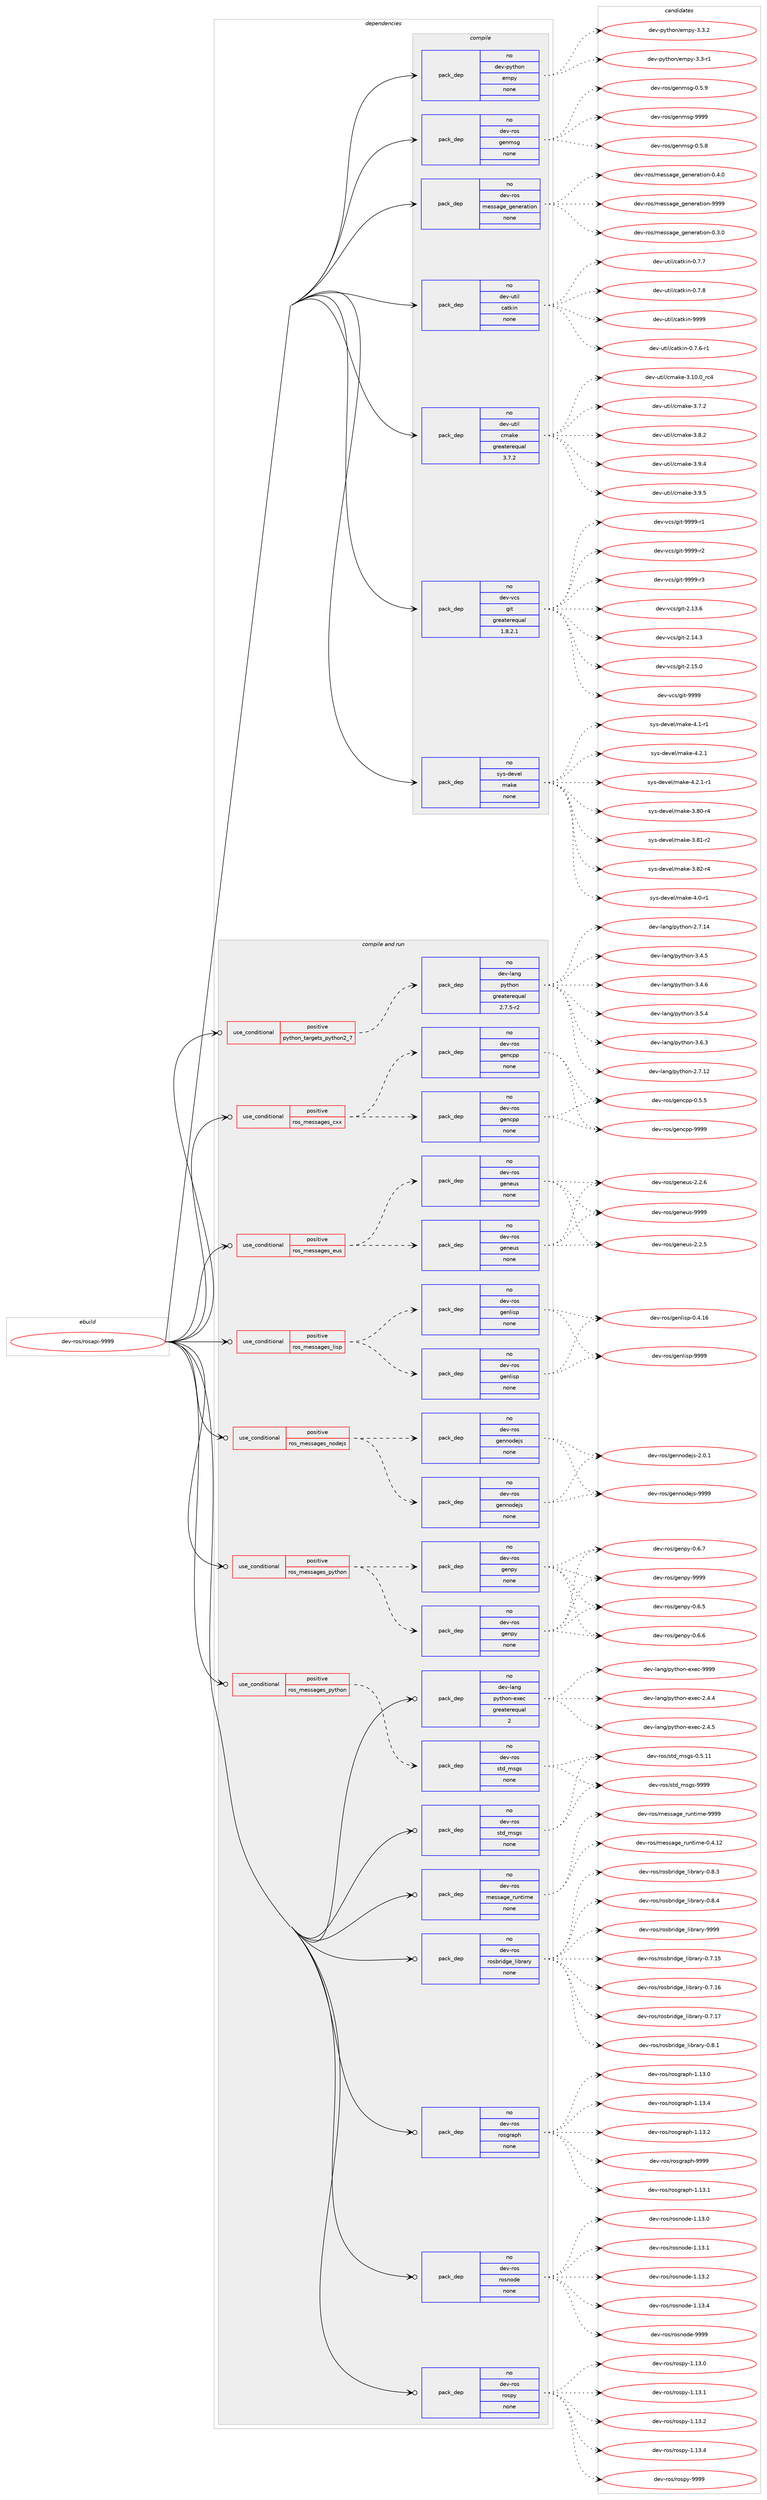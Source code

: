 digraph prolog {

# *************
# Graph options
# *************

newrank=true;
concentrate=true;
compound=true;
graph [rankdir=LR,fontname=Helvetica,fontsize=10,ranksep=1.5];#, ranksep=2.5, nodesep=0.2];
edge  [arrowhead=vee];
node  [fontname=Helvetica,fontsize=10];

# **********
# The ebuild
# **********

subgraph cluster_leftcol {
color=gray;
rank=same;
label=<<i>ebuild</i>>;
id [label="dev-ros/rosapi-9999", color=red, width=4, href="../dev-ros/rosapi-9999.svg"];
}

# ****************
# The dependencies
# ****************

subgraph cluster_midcol {
color=gray;
label=<<i>dependencies</i>>;
subgraph cluster_compile {
fillcolor="#eeeeee";
style=filled;
label=<<i>compile</i>>;
subgraph pack157725 {
dependency208064 [label=<<TABLE BORDER="0" CELLBORDER="1" CELLSPACING="0" CELLPADDING="4" WIDTH="220"><TR><TD ROWSPAN="6" CELLPADDING="30">pack_dep</TD></TR><TR><TD WIDTH="110">no</TD></TR><TR><TD>dev-python</TD></TR><TR><TD>empy</TD></TR><TR><TD>none</TD></TR><TR><TD></TD></TR></TABLE>>, shape=none, color=blue];
}
id:e -> dependency208064:w [weight=20,style="solid",arrowhead="vee"];
subgraph pack157726 {
dependency208065 [label=<<TABLE BORDER="0" CELLBORDER="1" CELLSPACING="0" CELLPADDING="4" WIDTH="220"><TR><TD ROWSPAN="6" CELLPADDING="30">pack_dep</TD></TR><TR><TD WIDTH="110">no</TD></TR><TR><TD>dev-ros</TD></TR><TR><TD>genmsg</TD></TR><TR><TD>none</TD></TR><TR><TD></TD></TR></TABLE>>, shape=none, color=blue];
}
id:e -> dependency208065:w [weight=20,style="solid",arrowhead="vee"];
subgraph pack157727 {
dependency208066 [label=<<TABLE BORDER="0" CELLBORDER="1" CELLSPACING="0" CELLPADDING="4" WIDTH="220"><TR><TD ROWSPAN="6" CELLPADDING="30">pack_dep</TD></TR><TR><TD WIDTH="110">no</TD></TR><TR><TD>dev-ros</TD></TR><TR><TD>message_generation</TD></TR><TR><TD>none</TD></TR><TR><TD></TD></TR></TABLE>>, shape=none, color=blue];
}
id:e -> dependency208066:w [weight=20,style="solid",arrowhead="vee"];
subgraph pack157728 {
dependency208067 [label=<<TABLE BORDER="0" CELLBORDER="1" CELLSPACING="0" CELLPADDING="4" WIDTH="220"><TR><TD ROWSPAN="6" CELLPADDING="30">pack_dep</TD></TR><TR><TD WIDTH="110">no</TD></TR><TR><TD>dev-util</TD></TR><TR><TD>catkin</TD></TR><TR><TD>none</TD></TR><TR><TD></TD></TR></TABLE>>, shape=none, color=blue];
}
id:e -> dependency208067:w [weight=20,style="solid",arrowhead="vee"];
subgraph pack157729 {
dependency208068 [label=<<TABLE BORDER="0" CELLBORDER="1" CELLSPACING="0" CELLPADDING="4" WIDTH="220"><TR><TD ROWSPAN="6" CELLPADDING="30">pack_dep</TD></TR><TR><TD WIDTH="110">no</TD></TR><TR><TD>dev-util</TD></TR><TR><TD>cmake</TD></TR><TR><TD>greaterequal</TD></TR><TR><TD>3.7.2</TD></TR></TABLE>>, shape=none, color=blue];
}
id:e -> dependency208068:w [weight=20,style="solid",arrowhead="vee"];
subgraph pack157730 {
dependency208069 [label=<<TABLE BORDER="0" CELLBORDER="1" CELLSPACING="0" CELLPADDING="4" WIDTH="220"><TR><TD ROWSPAN="6" CELLPADDING="30">pack_dep</TD></TR><TR><TD WIDTH="110">no</TD></TR><TR><TD>dev-vcs</TD></TR><TR><TD>git</TD></TR><TR><TD>greaterequal</TD></TR><TR><TD>1.8.2.1</TD></TR></TABLE>>, shape=none, color=blue];
}
id:e -> dependency208069:w [weight=20,style="solid",arrowhead="vee"];
subgraph pack157731 {
dependency208070 [label=<<TABLE BORDER="0" CELLBORDER="1" CELLSPACING="0" CELLPADDING="4" WIDTH="220"><TR><TD ROWSPAN="6" CELLPADDING="30">pack_dep</TD></TR><TR><TD WIDTH="110">no</TD></TR><TR><TD>sys-devel</TD></TR><TR><TD>make</TD></TR><TR><TD>none</TD></TR><TR><TD></TD></TR></TABLE>>, shape=none, color=blue];
}
id:e -> dependency208070:w [weight=20,style="solid",arrowhead="vee"];
}
subgraph cluster_compileandrun {
fillcolor="#eeeeee";
style=filled;
label=<<i>compile and run</i>>;
subgraph cond46352 {
dependency208071 [label=<<TABLE BORDER="0" CELLBORDER="1" CELLSPACING="0" CELLPADDING="4"><TR><TD ROWSPAN="3" CELLPADDING="10">use_conditional</TD></TR><TR><TD>positive</TD></TR><TR><TD>python_targets_python2_7</TD></TR></TABLE>>, shape=none, color=red];
subgraph pack157732 {
dependency208072 [label=<<TABLE BORDER="0" CELLBORDER="1" CELLSPACING="0" CELLPADDING="4" WIDTH="220"><TR><TD ROWSPAN="6" CELLPADDING="30">pack_dep</TD></TR><TR><TD WIDTH="110">no</TD></TR><TR><TD>dev-lang</TD></TR><TR><TD>python</TD></TR><TR><TD>greaterequal</TD></TR><TR><TD>2.7.5-r2</TD></TR></TABLE>>, shape=none, color=blue];
}
dependency208071:e -> dependency208072:w [weight=20,style="dashed",arrowhead="vee"];
}
id:e -> dependency208071:w [weight=20,style="solid",arrowhead="odotvee"];
subgraph cond46353 {
dependency208073 [label=<<TABLE BORDER="0" CELLBORDER="1" CELLSPACING="0" CELLPADDING="4"><TR><TD ROWSPAN="3" CELLPADDING="10">use_conditional</TD></TR><TR><TD>positive</TD></TR><TR><TD>ros_messages_cxx</TD></TR></TABLE>>, shape=none, color=red];
subgraph pack157733 {
dependency208074 [label=<<TABLE BORDER="0" CELLBORDER="1" CELLSPACING="0" CELLPADDING="4" WIDTH="220"><TR><TD ROWSPAN="6" CELLPADDING="30">pack_dep</TD></TR><TR><TD WIDTH="110">no</TD></TR><TR><TD>dev-ros</TD></TR><TR><TD>gencpp</TD></TR><TR><TD>none</TD></TR><TR><TD></TD></TR></TABLE>>, shape=none, color=blue];
}
dependency208073:e -> dependency208074:w [weight=20,style="dashed",arrowhead="vee"];
subgraph pack157734 {
dependency208075 [label=<<TABLE BORDER="0" CELLBORDER="1" CELLSPACING="0" CELLPADDING="4" WIDTH="220"><TR><TD ROWSPAN="6" CELLPADDING="30">pack_dep</TD></TR><TR><TD WIDTH="110">no</TD></TR><TR><TD>dev-ros</TD></TR><TR><TD>gencpp</TD></TR><TR><TD>none</TD></TR><TR><TD></TD></TR></TABLE>>, shape=none, color=blue];
}
dependency208073:e -> dependency208075:w [weight=20,style="dashed",arrowhead="vee"];
}
id:e -> dependency208073:w [weight=20,style="solid",arrowhead="odotvee"];
subgraph cond46354 {
dependency208076 [label=<<TABLE BORDER="0" CELLBORDER="1" CELLSPACING="0" CELLPADDING="4"><TR><TD ROWSPAN="3" CELLPADDING="10">use_conditional</TD></TR><TR><TD>positive</TD></TR><TR><TD>ros_messages_eus</TD></TR></TABLE>>, shape=none, color=red];
subgraph pack157735 {
dependency208077 [label=<<TABLE BORDER="0" CELLBORDER="1" CELLSPACING="0" CELLPADDING="4" WIDTH="220"><TR><TD ROWSPAN="6" CELLPADDING="30">pack_dep</TD></TR><TR><TD WIDTH="110">no</TD></TR><TR><TD>dev-ros</TD></TR><TR><TD>geneus</TD></TR><TR><TD>none</TD></TR><TR><TD></TD></TR></TABLE>>, shape=none, color=blue];
}
dependency208076:e -> dependency208077:w [weight=20,style="dashed",arrowhead="vee"];
subgraph pack157736 {
dependency208078 [label=<<TABLE BORDER="0" CELLBORDER="1" CELLSPACING="0" CELLPADDING="4" WIDTH="220"><TR><TD ROWSPAN="6" CELLPADDING="30">pack_dep</TD></TR><TR><TD WIDTH="110">no</TD></TR><TR><TD>dev-ros</TD></TR><TR><TD>geneus</TD></TR><TR><TD>none</TD></TR><TR><TD></TD></TR></TABLE>>, shape=none, color=blue];
}
dependency208076:e -> dependency208078:w [weight=20,style="dashed",arrowhead="vee"];
}
id:e -> dependency208076:w [weight=20,style="solid",arrowhead="odotvee"];
subgraph cond46355 {
dependency208079 [label=<<TABLE BORDER="0" CELLBORDER="1" CELLSPACING="0" CELLPADDING="4"><TR><TD ROWSPAN="3" CELLPADDING="10">use_conditional</TD></TR><TR><TD>positive</TD></TR><TR><TD>ros_messages_lisp</TD></TR></TABLE>>, shape=none, color=red];
subgraph pack157737 {
dependency208080 [label=<<TABLE BORDER="0" CELLBORDER="1" CELLSPACING="0" CELLPADDING="4" WIDTH="220"><TR><TD ROWSPAN="6" CELLPADDING="30">pack_dep</TD></TR><TR><TD WIDTH="110">no</TD></TR><TR><TD>dev-ros</TD></TR><TR><TD>genlisp</TD></TR><TR><TD>none</TD></TR><TR><TD></TD></TR></TABLE>>, shape=none, color=blue];
}
dependency208079:e -> dependency208080:w [weight=20,style="dashed",arrowhead="vee"];
subgraph pack157738 {
dependency208081 [label=<<TABLE BORDER="0" CELLBORDER="1" CELLSPACING="0" CELLPADDING="4" WIDTH="220"><TR><TD ROWSPAN="6" CELLPADDING="30">pack_dep</TD></TR><TR><TD WIDTH="110">no</TD></TR><TR><TD>dev-ros</TD></TR><TR><TD>genlisp</TD></TR><TR><TD>none</TD></TR><TR><TD></TD></TR></TABLE>>, shape=none, color=blue];
}
dependency208079:e -> dependency208081:w [weight=20,style="dashed",arrowhead="vee"];
}
id:e -> dependency208079:w [weight=20,style="solid",arrowhead="odotvee"];
subgraph cond46356 {
dependency208082 [label=<<TABLE BORDER="0" CELLBORDER="1" CELLSPACING="0" CELLPADDING="4"><TR><TD ROWSPAN="3" CELLPADDING="10">use_conditional</TD></TR><TR><TD>positive</TD></TR><TR><TD>ros_messages_nodejs</TD></TR></TABLE>>, shape=none, color=red];
subgraph pack157739 {
dependency208083 [label=<<TABLE BORDER="0" CELLBORDER="1" CELLSPACING="0" CELLPADDING="4" WIDTH="220"><TR><TD ROWSPAN="6" CELLPADDING="30">pack_dep</TD></TR><TR><TD WIDTH="110">no</TD></TR><TR><TD>dev-ros</TD></TR><TR><TD>gennodejs</TD></TR><TR><TD>none</TD></TR><TR><TD></TD></TR></TABLE>>, shape=none, color=blue];
}
dependency208082:e -> dependency208083:w [weight=20,style="dashed",arrowhead="vee"];
subgraph pack157740 {
dependency208084 [label=<<TABLE BORDER="0" CELLBORDER="1" CELLSPACING="0" CELLPADDING="4" WIDTH="220"><TR><TD ROWSPAN="6" CELLPADDING="30">pack_dep</TD></TR><TR><TD WIDTH="110">no</TD></TR><TR><TD>dev-ros</TD></TR><TR><TD>gennodejs</TD></TR><TR><TD>none</TD></TR><TR><TD></TD></TR></TABLE>>, shape=none, color=blue];
}
dependency208082:e -> dependency208084:w [weight=20,style="dashed",arrowhead="vee"];
}
id:e -> dependency208082:w [weight=20,style="solid",arrowhead="odotvee"];
subgraph cond46357 {
dependency208085 [label=<<TABLE BORDER="0" CELLBORDER="1" CELLSPACING="0" CELLPADDING="4"><TR><TD ROWSPAN="3" CELLPADDING="10">use_conditional</TD></TR><TR><TD>positive</TD></TR><TR><TD>ros_messages_python</TD></TR></TABLE>>, shape=none, color=red];
subgraph pack157741 {
dependency208086 [label=<<TABLE BORDER="0" CELLBORDER="1" CELLSPACING="0" CELLPADDING="4" WIDTH="220"><TR><TD ROWSPAN="6" CELLPADDING="30">pack_dep</TD></TR><TR><TD WIDTH="110">no</TD></TR><TR><TD>dev-ros</TD></TR><TR><TD>genpy</TD></TR><TR><TD>none</TD></TR><TR><TD></TD></TR></TABLE>>, shape=none, color=blue];
}
dependency208085:e -> dependency208086:w [weight=20,style="dashed",arrowhead="vee"];
subgraph pack157742 {
dependency208087 [label=<<TABLE BORDER="0" CELLBORDER="1" CELLSPACING="0" CELLPADDING="4" WIDTH="220"><TR><TD ROWSPAN="6" CELLPADDING="30">pack_dep</TD></TR><TR><TD WIDTH="110">no</TD></TR><TR><TD>dev-ros</TD></TR><TR><TD>genpy</TD></TR><TR><TD>none</TD></TR><TR><TD></TD></TR></TABLE>>, shape=none, color=blue];
}
dependency208085:e -> dependency208087:w [weight=20,style="dashed",arrowhead="vee"];
}
id:e -> dependency208085:w [weight=20,style="solid",arrowhead="odotvee"];
subgraph cond46358 {
dependency208088 [label=<<TABLE BORDER="0" CELLBORDER="1" CELLSPACING="0" CELLPADDING="4"><TR><TD ROWSPAN="3" CELLPADDING="10">use_conditional</TD></TR><TR><TD>positive</TD></TR><TR><TD>ros_messages_python</TD></TR></TABLE>>, shape=none, color=red];
subgraph pack157743 {
dependency208089 [label=<<TABLE BORDER="0" CELLBORDER="1" CELLSPACING="0" CELLPADDING="4" WIDTH="220"><TR><TD ROWSPAN="6" CELLPADDING="30">pack_dep</TD></TR><TR><TD WIDTH="110">no</TD></TR><TR><TD>dev-ros</TD></TR><TR><TD>std_msgs</TD></TR><TR><TD>none</TD></TR><TR><TD></TD></TR></TABLE>>, shape=none, color=blue];
}
dependency208088:e -> dependency208089:w [weight=20,style="dashed",arrowhead="vee"];
}
id:e -> dependency208088:w [weight=20,style="solid",arrowhead="odotvee"];
subgraph pack157744 {
dependency208090 [label=<<TABLE BORDER="0" CELLBORDER="1" CELLSPACING="0" CELLPADDING="4" WIDTH="220"><TR><TD ROWSPAN="6" CELLPADDING="30">pack_dep</TD></TR><TR><TD WIDTH="110">no</TD></TR><TR><TD>dev-lang</TD></TR><TR><TD>python-exec</TD></TR><TR><TD>greaterequal</TD></TR><TR><TD>2</TD></TR></TABLE>>, shape=none, color=blue];
}
id:e -> dependency208090:w [weight=20,style="solid",arrowhead="odotvee"];
subgraph pack157745 {
dependency208091 [label=<<TABLE BORDER="0" CELLBORDER="1" CELLSPACING="0" CELLPADDING="4" WIDTH="220"><TR><TD ROWSPAN="6" CELLPADDING="30">pack_dep</TD></TR><TR><TD WIDTH="110">no</TD></TR><TR><TD>dev-ros</TD></TR><TR><TD>message_runtime</TD></TR><TR><TD>none</TD></TR><TR><TD></TD></TR></TABLE>>, shape=none, color=blue];
}
id:e -> dependency208091:w [weight=20,style="solid",arrowhead="odotvee"];
subgraph pack157746 {
dependency208092 [label=<<TABLE BORDER="0" CELLBORDER="1" CELLSPACING="0" CELLPADDING="4" WIDTH="220"><TR><TD ROWSPAN="6" CELLPADDING="30">pack_dep</TD></TR><TR><TD WIDTH="110">no</TD></TR><TR><TD>dev-ros</TD></TR><TR><TD>rosbridge_library</TD></TR><TR><TD>none</TD></TR><TR><TD></TD></TR></TABLE>>, shape=none, color=blue];
}
id:e -> dependency208092:w [weight=20,style="solid",arrowhead="odotvee"];
subgraph pack157747 {
dependency208093 [label=<<TABLE BORDER="0" CELLBORDER="1" CELLSPACING="0" CELLPADDING="4" WIDTH="220"><TR><TD ROWSPAN="6" CELLPADDING="30">pack_dep</TD></TR><TR><TD WIDTH="110">no</TD></TR><TR><TD>dev-ros</TD></TR><TR><TD>rosgraph</TD></TR><TR><TD>none</TD></TR><TR><TD></TD></TR></TABLE>>, shape=none, color=blue];
}
id:e -> dependency208093:w [weight=20,style="solid",arrowhead="odotvee"];
subgraph pack157748 {
dependency208094 [label=<<TABLE BORDER="0" CELLBORDER="1" CELLSPACING="0" CELLPADDING="4" WIDTH="220"><TR><TD ROWSPAN="6" CELLPADDING="30">pack_dep</TD></TR><TR><TD WIDTH="110">no</TD></TR><TR><TD>dev-ros</TD></TR><TR><TD>rosnode</TD></TR><TR><TD>none</TD></TR><TR><TD></TD></TR></TABLE>>, shape=none, color=blue];
}
id:e -> dependency208094:w [weight=20,style="solid",arrowhead="odotvee"];
subgraph pack157749 {
dependency208095 [label=<<TABLE BORDER="0" CELLBORDER="1" CELLSPACING="0" CELLPADDING="4" WIDTH="220"><TR><TD ROWSPAN="6" CELLPADDING="30">pack_dep</TD></TR><TR><TD WIDTH="110">no</TD></TR><TR><TD>dev-ros</TD></TR><TR><TD>rospy</TD></TR><TR><TD>none</TD></TR><TR><TD></TD></TR></TABLE>>, shape=none, color=blue];
}
id:e -> dependency208095:w [weight=20,style="solid",arrowhead="odotvee"];
subgraph pack157750 {
dependency208096 [label=<<TABLE BORDER="0" CELLBORDER="1" CELLSPACING="0" CELLPADDING="4" WIDTH="220"><TR><TD ROWSPAN="6" CELLPADDING="30">pack_dep</TD></TR><TR><TD WIDTH="110">no</TD></TR><TR><TD>dev-ros</TD></TR><TR><TD>std_msgs</TD></TR><TR><TD>none</TD></TR><TR><TD></TD></TR></TABLE>>, shape=none, color=blue];
}
id:e -> dependency208096:w [weight=20,style="solid",arrowhead="odotvee"];
}
subgraph cluster_run {
fillcolor="#eeeeee";
style=filled;
label=<<i>run</i>>;
}
}

# **************
# The candidates
# **************

subgraph cluster_choices {
rank=same;
color=gray;
label=<<i>candidates</i>>;

subgraph choice157725 {
color=black;
nodesep=1;
choice1001011184511212111610411111047101109112121455146514511449 [label="dev-python/empy-3.3-r1", color=red, width=4,href="../dev-python/empy-3.3-r1.svg"];
choice1001011184511212111610411111047101109112121455146514650 [label="dev-python/empy-3.3.2", color=red, width=4,href="../dev-python/empy-3.3.2.svg"];
dependency208064:e -> choice1001011184511212111610411111047101109112121455146514511449:w [style=dotted,weight="100"];
dependency208064:e -> choice1001011184511212111610411111047101109112121455146514650:w [style=dotted,weight="100"];
}
subgraph choice157726 {
color=black;
nodesep=1;
choice1001011184511411111547103101110109115103454846534656 [label="dev-ros/genmsg-0.5.8", color=red, width=4,href="../dev-ros/genmsg-0.5.8.svg"];
choice1001011184511411111547103101110109115103454846534657 [label="dev-ros/genmsg-0.5.9", color=red, width=4,href="../dev-ros/genmsg-0.5.9.svg"];
choice10010111845114111115471031011101091151034557575757 [label="dev-ros/genmsg-9999", color=red, width=4,href="../dev-ros/genmsg-9999.svg"];
dependency208065:e -> choice1001011184511411111547103101110109115103454846534656:w [style=dotted,weight="100"];
dependency208065:e -> choice1001011184511411111547103101110109115103454846534657:w [style=dotted,weight="100"];
dependency208065:e -> choice10010111845114111115471031011101091151034557575757:w [style=dotted,weight="100"];
}
subgraph choice157727 {
color=black;
nodesep=1;
choice1001011184511411111547109101115115971031019510310111010111497116105111110454846514648 [label="dev-ros/message_generation-0.3.0", color=red, width=4,href="../dev-ros/message_generation-0.3.0.svg"];
choice1001011184511411111547109101115115971031019510310111010111497116105111110454846524648 [label="dev-ros/message_generation-0.4.0", color=red, width=4,href="../dev-ros/message_generation-0.4.0.svg"];
choice10010111845114111115471091011151159710310195103101110101114971161051111104557575757 [label="dev-ros/message_generation-9999", color=red, width=4,href="../dev-ros/message_generation-9999.svg"];
dependency208066:e -> choice1001011184511411111547109101115115971031019510310111010111497116105111110454846514648:w [style=dotted,weight="100"];
dependency208066:e -> choice1001011184511411111547109101115115971031019510310111010111497116105111110454846524648:w [style=dotted,weight="100"];
dependency208066:e -> choice10010111845114111115471091011151159710310195103101110101114971161051111104557575757:w [style=dotted,weight="100"];
}
subgraph choice157728 {
color=black;
nodesep=1;
choice100101118451171161051084799971161071051104548465546544511449 [label="dev-util/catkin-0.7.6-r1", color=red, width=4,href="../dev-util/catkin-0.7.6-r1.svg"];
choice10010111845117116105108479997116107105110454846554655 [label="dev-util/catkin-0.7.7", color=red, width=4,href="../dev-util/catkin-0.7.7.svg"];
choice10010111845117116105108479997116107105110454846554656 [label="dev-util/catkin-0.7.8", color=red, width=4,href="../dev-util/catkin-0.7.8.svg"];
choice100101118451171161051084799971161071051104557575757 [label="dev-util/catkin-9999", color=red, width=4,href="../dev-util/catkin-9999.svg"];
dependency208067:e -> choice100101118451171161051084799971161071051104548465546544511449:w [style=dotted,weight="100"];
dependency208067:e -> choice10010111845117116105108479997116107105110454846554655:w [style=dotted,weight="100"];
dependency208067:e -> choice10010111845117116105108479997116107105110454846554656:w [style=dotted,weight="100"];
dependency208067:e -> choice100101118451171161051084799971161071051104557575757:w [style=dotted,weight="100"];
}
subgraph choice157729 {
color=black;
nodesep=1;
choice1001011184511711610510847991099710710145514649484648951149952 [label="dev-util/cmake-3.10.0_rc4", color=red, width=4,href="../dev-util/cmake-3.10.0_rc4.svg"];
choice10010111845117116105108479910997107101455146554650 [label="dev-util/cmake-3.7.2", color=red, width=4,href="../dev-util/cmake-3.7.2.svg"];
choice10010111845117116105108479910997107101455146564650 [label="dev-util/cmake-3.8.2", color=red, width=4,href="../dev-util/cmake-3.8.2.svg"];
choice10010111845117116105108479910997107101455146574652 [label="dev-util/cmake-3.9.4", color=red, width=4,href="../dev-util/cmake-3.9.4.svg"];
choice10010111845117116105108479910997107101455146574653 [label="dev-util/cmake-3.9.5", color=red, width=4,href="../dev-util/cmake-3.9.5.svg"];
dependency208068:e -> choice1001011184511711610510847991099710710145514649484648951149952:w [style=dotted,weight="100"];
dependency208068:e -> choice10010111845117116105108479910997107101455146554650:w [style=dotted,weight="100"];
dependency208068:e -> choice10010111845117116105108479910997107101455146564650:w [style=dotted,weight="100"];
dependency208068:e -> choice10010111845117116105108479910997107101455146574652:w [style=dotted,weight="100"];
dependency208068:e -> choice10010111845117116105108479910997107101455146574653:w [style=dotted,weight="100"];
}
subgraph choice157730 {
color=black;
nodesep=1;
choice10010111845118991154710310511645504649514654 [label="dev-vcs/git-2.13.6", color=red, width=4,href="../dev-vcs/git-2.13.6.svg"];
choice10010111845118991154710310511645504649524651 [label="dev-vcs/git-2.14.3", color=red, width=4,href="../dev-vcs/git-2.14.3.svg"];
choice10010111845118991154710310511645504649534648 [label="dev-vcs/git-2.15.0", color=red, width=4,href="../dev-vcs/git-2.15.0.svg"];
choice1001011184511899115471031051164557575757 [label="dev-vcs/git-9999", color=red, width=4,href="../dev-vcs/git-9999.svg"];
choice10010111845118991154710310511645575757574511449 [label="dev-vcs/git-9999-r1", color=red, width=4,href="../dev-vcs/git-9999-r1.svg"];
choice10010111845118991154710310511645575757574511450 [label="dev-vcs/git-9999-r2", color=red, width=4,href="../dev-vcs/git-9999-r2.svg"];
choice10010111845118991154710310511645575757574511451 [label="dev-vcs/git-9999-r3", color=red, width=4,href="../dev-vcs/git-9999-r3.svg"];
dependency208069:e -> choice10010111845118991154710310511645504649514654:w [style=dotted,weight="100"];
dependency208069:e -> choice10010111845118991154710310511645504649524651:w [style=dotted,weight="100"];
dependency208069:e -> choice10010111845118991154710310511645504649534648:w [style=dotted,weight="100"];
dependency208069:e -> choice1001011184511899115471031051164557575757:w [style=dotted,weight="100"];
dependency208069:e -> choice10010111845118991154710310511645575757574511449:w [style=dotted,weight="100"];
dependency208069:e -> choice10010111845118991154710310511645575757574511450:w [style=dotted,weight="100"];
dependency208069:e -> choice10010111845118991154710310511645575757574511451:w [style=dotted,weight="100"];
}
subgraph choice157731 {
color=black;
nodesep=1;
choice11512111545100101118101108471099710710145514656484511452 [label="sys-devel/make-3.80-r4", color=red, width=4,href="../sys-devel/make-3.80-r4.svg"];
choice11512111545100101118101108471099710710145514656494511450 [label="sys-devel/make-3.81-r2", color=red, width=4,href="../sys-devel/make-3.81-r2.svg"];
choice11512111545100101118101108471099710710145514656504511452 [label="sys-devel/make-3.82-r4", color=red, width=4,href="../sys-devel/make-3.82-r4.svg"];
choice115121115451001011181011084710997107101455246484511449 [label="sys-devel/make-4.0-r1", color=red, width=4,href="../sys-devel/make-4.0-r1.svg"];
choice115121115451001011181011084710997107101455246494511449 [label="sys-devel/make-4.1-r1", color=red, width=4,href="../sys-devel/make-4.1-r1.svg"];
choice115121115451001011181011084710997107101455246504649 [label="sys-devel/make-4.2.1", color=red, width=4,href="../sys-devel/make-4.2.1.svg"];
choice1151211154510010111810110847109971071014552465046494511449 [label="sys-devel/make-4.2.1-r1", color=red, width=4,href="../sys-devel/make-4.2.1-r1.svg"];
dependency208070:e -> choice11512111545100101118101108471099710710145514656484511452:w [style=dotted,weight="100"];
dependency208070:e -> choice11512111545100101118101108471099710710145514656494511450:w [style=dotted,weight="100"];
dependency208070:e -> choice11512111545100101118101108471099710710145514656504511452:w [style=dotted,weight="100"];
dependency208070:e -> choice115121115451001011181011084710997107101455246484511449:w [style=dotted,weight="100"];
dependency208070:e -> choice115121115451001011181011084710997107101455246494511449:w [style=dotted,weight="100"];
dependency208070:e -> choice115121115451001011181011084710997107101455246504649:w [style=dotted,weight="100"];
dependency208070:e -> choice1151211154510010111810110847109971071014552465046494511449:w [style=dotted,weight="100"];
}
subgraph choice157732 {
color=black;
nodesep=1;
choice10010111845108971101034711212111610411111045504655464950 [label="dev-lang/python-2.7.12", color=red, width=4,href="../dev-lang/python-2.7.12.svg"];
choice10010111845108971101034711212111610411111045504655464952 [label="dev-lang/python-2.7.14", color=red, width=4,href="../dev-lang/python-2.7.14.svg"];
choice100101118451089711010347112121116104111110455146524653 [label="dev-lang/python-3.4.5", color=red, width=4,href="../dev-lang/python-3.4.5.svg"];
choice100101118451089711010347112121116104111110455146524654 [label="dev-lang/python-3.4.6", color=red, width=4,href="../dev-lang/python-3.4.6.svg"];
choice100101118451089711010347112121116104111110455146534652 [label="dev-lang/python-3.5.4", color=red, width=4,href="../dev-lang/python-3.5.4.svg"];
choice100101118451089711010347112121116104111110455146544651 [label="dev-lang/python-3.6.3", color=red, width=4,href="../dev-lang/python-3.6.3.svg"];
dependency208072:e -> choice10010111845108971101034711212111610411111045504655464950:w [style=dotted,weight="100"];
dependency208072:e -> choice10010111845108971101034711212111610411111045504655464952:w [style=dotted,weight="100"];
dependency208072:e -> choice100101118451089711010347112121116104111110455146524653:w [style=dotted,weight="100"];
dependency208072:e -> choice100101118451089711010347112121116104111110455146524654:w [style=dotted,weight="100"];
dependency208072:e -> choice100101118451089711010347112121116104111110455146534652:w [style=dotted,weight="100"];
dependency208072:e -> choice100101118451089711010347112121116104111110455146544651:w [style=dotted,weight="100"];
}
subgraph choice157733 {
color=black;
nodesep=1;
choice100101118451141111154710310111099112112454846534653 [label="dev-ros/gencpp-0.5.5", color=red, width=4,href="../dev-ros/gencpp-0.5.5.svg"];
choice1001011184511411111547103101110991121124557575757 [label="dev-ros/gencpp-9999", color=red, width=4,href="../dev-ros/gencpp-9999.svg"];
dependency208074:e -> choice100101118451141111154710310111099112112454846534653:w [style=dotted,weight="100"];
dependency208074:e -> choice1001011184511411111547103101110991121124557575757:w [style=dotted,weight="100"];
}
subgraph choice157734 {
color=black;
nodesep=1;
choice100101118451141111154710310111099112112454846534653 [label="dev-ros/gencpp-0.5.5", color=red, width=4,href="../dev-ros/gencpp-0.5.5.svg"];
choice1001011184511411111547103101110991121124557575757 [label="dev-ros/gencpp-9999", color=red, width=4,href="../dev-ros/gencpp-9999.svg"];
dependency208075:e -> choice100101118451141111154710310111099112112454846534653:w [style=dotted,weight="100"];
dependency208075:e -> choice1001011184511411111547103101110991121124557575757:w [style=dotted,weight="100"];
}
subgraph choice157735 {
color=black;
nodesep=1;
choice1001011184511411111547103101110101117115455046504653 [label="dev-ros/geneus-2.2.5", color=red, width=4,href="../dev-ros/geneus-2.2.5.svg"];
choice1001011184511411111547103101110101117115455046504654 [label="dev-ros/geneus-2.2.6", color=red, width=4,href="../dev-ros/geneus-2.2.6.svg"];
choice10010111845114111115471031011101011171154557575757 [label="dev-ros/geneus-9999", color=red, width=4,href="../dev-ros/geneus-9999.svg"];
dependency208077:e -> choice1001011184511411111547103101110101117115455046504653:w [style=dotted,weight="100"];
dependency208077:e -> choice1001011184511411111547103101110101117115455046504654:w [style=dotted,weight="100"];
dependency208077:e -> choice10010111845114111115471031011101011171154557575757:w [style=dotted,weight="100"];
}
subgraph choice157736 {
color=black;
nodesep=1;
choice1001011184511411111547103101110101117115455046504653 [label="dev-ros/geneus-2.2.5", color=red, width=4,href="../dev-ros/geneus-2.2.5.svg"];
choice1001011184511411111547103101110101117115455046504654 [label="dev-ros/geneus-2.2.6", color=red, width=4,href="../dev-ros/geneus-2.2.6.svg"];
choice10010111845114111115471031011101011171154557575757 [label="dev-ros/geneus-9999", color=red, width=4,href="../dev-ros/geneus-9999.svg"];
dependency208078:e -> choice1001011184511411111547103101110101117115455046504653:w [style=dotted,weight="100"];
dependency208078:e -> choice1001011184511411111547103101110101117115455046504654:w [style=dotted,weight="100"];
dependency208078:e -> choice10010111845114111115471031011101011171154557575757:w [style=dotted,weight="100"];
}
subgraph choice157737 {
color=black;
nodesep=1;
choice100101118451141111154710310111010810511511245484652464954 [label="dev-ros/genlisp-0.4.16", color=red, width=4,href="../dev-ros/genlisp-0.4.16.svg"];
choice10010111845114111115471031011101081051151124557575757 [label="dev-ros/genlisp-9999", color=red, width=4,href="../dev-ros/genlisp-9999.svg"];
dependency208080:e -> choice100101118451141111154710310111010810511511245484652464954:w [style=dotted,weight="100"];
dependency208080:e -> choice10010111845114111115471031011101081051151124557575757:w [style=dotted,weight="100"];
}
subgraph choice157738 {
color=black;
nodesep=1;
choice100101118451141111154710310111010810511511245484652464954 [label="dev-ros/genlisp-0.4.16", color=red, width=4,href="../dev-ros/genlisp-0.4.16.svg"];
choice10010111845114111115471031011101081051151124557575757 [label="dev-ros/genlisp-9999", color=red, width=4,href="../dev-ros/genlisp-9999.svg"];
dependency208081:e -> choice100101118451141111154710310111010810511511245484652464954:w [style=dotted,weight="100"];
dependency208081:e -> choice10010111845114111115471031011101081051151124557575757:w [style=dotted,weight="100"];
}
subgraph choice157739 {
color=black;
nodesep=1;
choice1001011184511411111547103101110110111100101106115455046484649 [label="dev-ros/gennodejs-2.0.1", color=red, width=4,href="../dev-ros/gennodejs-2.0.1.svg"];
choice10010111845114111115471031011101101111001011061154557575757 [label="dev-ros/gennodejs-9999", color=red, width=4,href="../dev-ros/gennodejs-9999.svg"];
dependency208083:e -> choice1001011184511411111547103101110110111100101106115455046484649:w [style=dotted,weight="100"];
dependency208083:e -> choice10010111845114111115471031011101101111001011061154557575757:w [style=dotted,weight="100"];
}
subgraph choice157740 {
color=black;
nodesep=1;
choice1001011184511411111547103101110110111100101106115455046484649 [label="dev-ros/gennodejs-2.0.1", color=red, width=4,href="../dev-ros/gennodejs-2.0.1.svg"];
choice10010111845114111115471031011101101111001011061154557575757 [label="dev-ros/gennodejs-9999", color=red, width=4,href="../dev-ros/gennodejs-9999.svg"];
dependency208084:e -> choice1001011184511411111547103101110110111100101106115455046484649:w [style=dotted,weight="100"];
dependency208084:e -> choice10010111845114111115471031011101101111001011061154557575757:w [style=dotted,weight="100"];
}
subgraph choice157741 {
color=black;
nodesep=1;
choice1001011184511411111547103101110112121454846544653 [label="dev-ros/genpy-0.6.5", color=red, width=4,href="../dev-ros/genpy-0.6.5.svg"];
choice1001011184511411111547103101110112121454846544654 [label="dev-ros/genpy-0.6.6", color=red, width=4,href="../dev-ros/genpy-0.6.6.svg"];
choice1001011184511411111547103101110112121454846544655 [label="dev-ros/genpy-0.6.7", color=red, width=4,href="../dev-ros/genpy-0.6.7.svg"];
choice10010111845114111115471031011101121214557575757 [label="dev-ros/genpy-9999", color=red, width=4,href="../dev-ros/genpy-9999.svg"];
dependency208086:e -> choice1001011184511411111547103101110112121454846544653:w [style=dotted,weight="100"];
dependency208086:e -> choice1001011184511411111547103101110112121454846544654:w [style=dotted,weight="100"];
dependency208086:e -> choice1001011184511411111547103101110112121454846544655:w [style=dotted,weight="100"];
dependency208086:e -> choice10010111845114111115471031011101121214557575757:w [style=dotted,weight="100"];
}
subgraph choice157742 {
color=black;
nodesep=1;
choice1001011184511411111547103101110112121454846544653 [label="dev-ros/genpy-0.6.5", color=red, width=4,href="../dev-ros/genpy-0.6.5.svg"];
choice1001011184511411111547103101110112121454846544654 [label="dev-ros/genpy-0.6.6", color=red, width=4,href="../dev-ros/genpy-0.6.6.svg"];
choice1001011184511411111547103101110112121454846544655 [label="dev-ros/genpy-0.6.7", color=red, width=4,href="../dev-ros/genpy-0.6.7.svg"];
choice10010111845114111115471031011101121214557575757 [label="dev-ros/genpy-9999", color=red, width=4,href="../dev-ros/genpy-9999.svg"];
dependency208087:e -> choice1001011184511411111547103101110112121454846544653:w [style=dotted,weight="100"];
dependency208087:e -> choice1001011184511411111547103101110112121454846544654:w [style=dotted,weight="100"];
dependency208087:e -> choice1001011184511411111547103101110112121454846544655:w [style=dotted,weight="100"];
dependency208087:e -> choice10010111845114111115471031011101121214557575757:w [style=dotted,weight="100"];
}
subgraph choice157743 {
color=black;
nodesep=1;
choice10010111845114111115471151161009510911510311545484653464949 [label="dev-ros/std_msgs-0.5.11", color=red, width=4,href="../dev-ros/std_msgs-0.5.11.svg"];
choice1001011184511411111547115116100951091151031154557575757 [label="dev-ros/std_msgs-9999", color=red, width=4,href="../dev-ros/std_msgs-9999.svg"];
dependency208089:e -> choice10010111845114111115471151161009510911510311545484653464949:w [style=dotted,weight="100"];
dependency208089:e -> choice1001011184511411111547115116100951091151031154557575757:w [style=dotted,weight="100"];
}
subgraph choice157744 {
color=black;
nodesep=1;
choice1001011184510897110103471121211161041111104510112010199455046524652 [label="dev-lang/python-exec-2.4.4", color=red, width=4,href="../dev-lang/python-exec-2.4.4.svg"];
choice1001011184510897110103471121211161041111104510112010199455046524653 [label="dev-lang/python-exec-2.4.5", color=red, width=4,href="../dev-lang/python-exec-2.4.5.svg"];
choice10010111845108971101034711212111610411111045101120101994557575757 [label="dev-lang/python-exec-9999", color=red, width=4,href="../dev-lang/python-exec-9999.svg"];
dependency208090:e -> choice1001011184510897110103471121211161041111104510112010199455046524652:w [style=dotted,weight="100"];
dependency208090:e -> choice1001011184510897110103471121211161041111104510112010199455046524653:w [style=dotted,weight="100"];
dependency208090:e -> choice10010111845108971101034711212111610411111045101120101994557575757:w [style=dotted,weight="100"];
}
subgraph choice157745 {
color=black;
nodesep=1;
choice1001011184511411111547109101115115971031019511411711011610510910145484652464950 [label="dev-ros/message_runtime-0.4.12", color=red, width=4,href="../dev-ros/message_runtime-0.4.12.svg"];
choice100101118451141111154710910111511597103101951141171101161051091014557575757 [label="dev-ros/message_runtime-9999", color=red, width=4,href="../dev-ros/message_runtime-9999.svg"];
dependency208091:e -> choice1001011184511411111547109101115115971031019511411711011610510910145484652464950:w [style=dotted,weight="100"];
dependency208091:e -> choice100101118451141111154710910111511597103101951141171101161051091014557575757:w [style=dotted,weight="100"];
}
subgraph choice157746 {
color=black;
nodesep=1;
choice10010111845114111115471141111159811410510010310195108105981149711412145484655464953 [label="dev-ros/rosbridge_library-0.7.15", color=red, width=4,href="../dev-ros/rosbridge_library-0.7.15.svg"];
choice10010111845114111115471141111159811410510010310195108105981149711412145484655464954 [label="dev-ros/rosbridge_library-0.7.16", color=red, width=4,href="../dev-ros/rosbridge_library-0.7.16.svg"];
choice10010111845114111115471141111159811410510010310195108105981149711412145484655464955 [label="dev-ros/rosbridge_library-0.7.17", color=red, width=4,href="../dev-ros/rosbridge_library-0.7.17.svg"];
choice100101118451141111154711411111598114105100103101951081059811497114121454846564649 [label="dev-ros/rosbridge_library-0.8.1", color=red, width=4,href="../dev-ros/rosbridge_library-0.8.1.svg"];
choice100101118451141111154711411111598114105100103101951081059811497114121454846564651 [label="dev-ros/rosbridge_library-0.8.3", color=red, width=4,href="../dev-ros/rosbridge_library-0.8.3.svg"];
choice100101118451141111154711411111598114105100103101951081059811497114121454846564652 [label="dev-ros/rosbridge_library-0.8.4", color=red, width=4,href="../dev-ros/rosbridge_library-0.8.4.svg"];
choice1001011184511411111547114111115981141051001031019510810598114971141214557575757 [label="dev-ros/rosbridge_library-9999", color=red, width=4,href="../dev-ros/rosbridge_library-9999.svg"];
dependency208092:e -> choice10010111845114111115471141111159811410510010310195108105981149711412145484655464953:w [style=dotted,weight="100"];
dependency208092:e -> choice10010111845114111115471141111159811410510010310195108105981149711412145484655464954:w [style=dotted,weight="100"];
dependency208092:e -> choice10010111845114111115471141111159811410510010310195108105981149711412145484655464955:w [style=dotted,weight="100"];
dependency208092:e -> choice100101118451141111154711411111598114105100103101951081059811497114121454846564649:w [style=dotted,weight="100"];
dependency208092:e -> choice100101118451141111154711411111598114105100103101951081059811497114121454846564651:w [style=dotted,weight="100"];
dependency208092:e -> choice100101118451141111154711411111598114105100103101951081059811497114121454846564652:w [style=dotted,weight="100"];
dependency208092:e -> choice1001011184511411111547114111115981141051001031019510810598114971141214557575757:w [style=dotted,weight="100"];
}
subgraph choice157747 {
color=black;
nodesep=1;
choice10010111845114111115471141111151031149711210445494649514648 [label="dev-ros/rosgraph-1.13.0", color=red, width=4,href="../dev-ros/rosgraph-1.13.0.svg"];
choice10010111845114111115471141111151031149711210445494649514649 [label="dev-ros/rosgraph-1.13.1", color=red, width=4,href="../dev-ros/rosgraph-1.13.1.svg"];
choice10010111845114111115471141111151031149711210445494649514650 [label="dev-ros/rosgraph-1.13.2", color=red, width=4,href="../dev-ros/rosgraph-1.13.2.svg"];
choice10010111845114111115471141111151031149711210445494649514652 [label="dev-ros/rosgraph-1.13.4", color=red, width=4,href="../dev-ros/rosgraph-1.13.4.svg"];
choice1001011184511411111547114111115103114971121044557575757 [label="dev-ros/rosgraph-9999", color=red, width=4,href="../dev-ros/rosgraph-9999.svg"];
dependency208093:e -> choice10010111845114111115471141111151031149711210445494649514648:w [style=dotted,weight="100"];
dependency208093:e -> choice10010111845114111115471141111151031149711210445494649514649:w [style=dotted,weight="100"];
dependency208093:e -> choice10010111845114111115471141111151031149711210445494649514650:w [style=dotted,weight="100"];
dependency208093:e -> choice10010111845114111115471141111151031149711210445494649514652:w [style=dotted,weight="100"];
dependency208093:e -> choice1001011184511411111547114111115103114971121044557575757:w [style=dotted,weight="100"];
}
subgraph choice157748 {
color=black;
nodesep=1;
choice100101118451141111154711411111511011110010145494649514648 [label="dev-ros/rosnode-1.13.0", color=red, width=4,href="../dev-ros/rosnode-1.13.0.svg"];
choice100101118451141111154711411111511011110010145494649514649 [label="dev-ros/rosnode-1.13.1", color=red, width=4,href="../dev-ros/rosnode-1.13.1.svg"];
choice100101118451141111154711411111511011110010145494649514650 [label="dev-ros/rosnode-1.13.2", color=red, width=4,href="../dev-ros/rosnode-1.13.2.svg"];
choice100101118451141111154711411111511011110010145494649514652 [label="dev-ros/rosnode-1.13.4", color=red, width=4,href="../dev-ros/rosnode-1.13.4.svg"];
choice10010111845114111115471141111151101111001014557575757 [label="dev-ros/rosnode-9999", color=red, width=4,href="../dev-ros/rosnode-9999.svg"];
dependency208094:e -> choice100101118451141111154711411111511011110010145494649514648:w [style=dotted,weight="100"];
dependency208094:e -> choice100101118451141111154711411111511011110010145494649514649:w [style=dotted,weight="100"];
dependency208094:e -> choice100101118451141111154711411111511011110010145494649514650:w [style=dotted,weight="100"];
dependency208094:e -> choice100101118451141111154711411111511011110010145494649514652:w [style=dotted,weight="100"];
dependency208094:e -> choice10010111845114111115471141111151101111001014557575757:w [style=dotted,weight="100"];
}
subgraph choice157749 {
color=black;
nodesep=1;
choice100101118451141111154711411111511212145494649514648 [label="dev-ros/rospy-1.13.0", color=red, width=4,href="../dev-ros/rospy-1.13.0.svg"];
choice100101118451141111154711411111511212145494649514649 [label="dev-ros/rospy-1.13.1", color=red, width=4,href="../dev-ros/rospy-1.13.1.svg"];
choice100101118451141111154711411111511212145494649514650 [label="dev-ros/rospy-1.13.2", color=red, width=4,href="../dev-ros/rospy-1.13.2.svg"];
choice100101118451141111154711411111511212145494649514652 [label="dev-ros/rospy-1.13.4", color=red, width=4,href="../dev-ros/rospy-1.13.4.svg"];
choice10010111845114111115471141111151121214557575757 [label="dev-ros/rospy-9999", color=red, width=4,href="../dev-ros/rospy-9999.svg"];
dependency208095:e -> choice100101118451141111154711411111511212145494649514648:w [style=dotted,weight="100"];
dependency208095:e -> choice100101118451141111154711411111511212145494649514649:w [style=dotted,weight="100"];
dependency208095:e -> choice100101118451141111154711411111511212145494649514650:w [style=dotted,weight="100"];
dependency208095:e -> choice100101118451141111154711411111511212145494649514652:w [style=dotted,weight="100"];
dependency208095:e -> choice10010111845114111115471141111151121214557575757:w [style=dotted,weight="100"];
}
subgraph choice157750 {
color=black;
nodesep=1;
choice10010111845114111115471151161009510911510311545484653464949 [label="dev-ros/std_msgs-0.5.11", color=red, width=4,href="../dev-ros/std_msgs-0.5.11.svg"];
choice1001011184511411111547115116100951091151031154557575757 [label="dev-ros/std_msgs-9999", color=red, width=4,href="../dev-ros/std_msgs-9999.svg"];
dependency208096:e -> choice10010111845114111115471151161009510911510311545484653464949:w [style=dotted,weight="100"];
dependency208096:e -> choice1001011184511411111547115116100951091151031154557575757:w [style=dotted,weight="100"];
}
}

}
